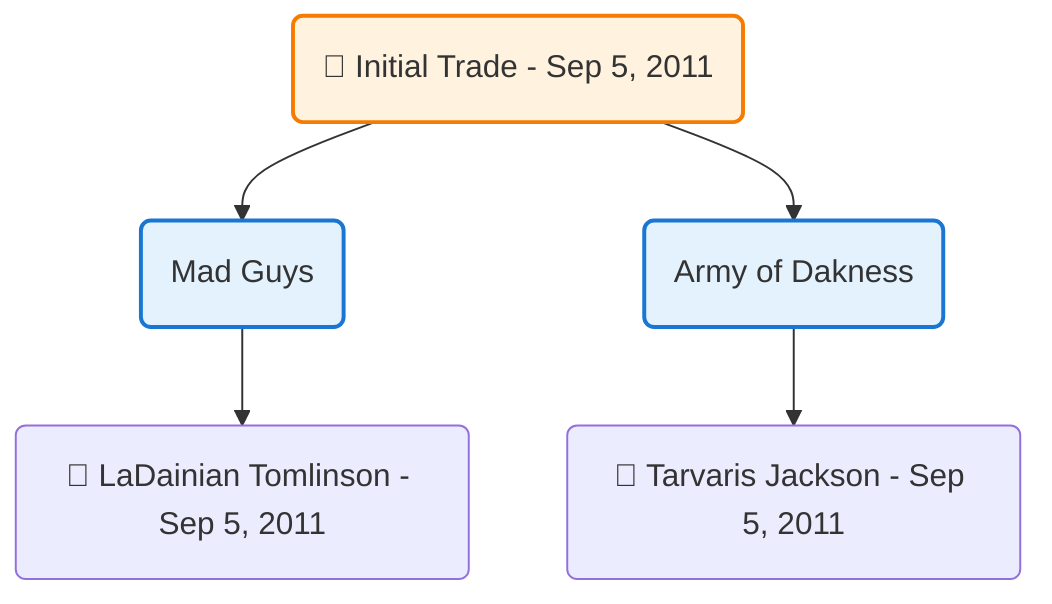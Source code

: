 flowchart TD

    TRADE_MAIN("🔄 Initial Trade - Sep 5, 2011")
    TEAM_1("Mad Guys")
    TEAM_2("Army of Dakness")
    NODE_a1fa1ffe-b6b7-46eb-9e97-613cd6b51694("🔄 LaDainian Tomlinson - Sep 5, 2011")
    NODE_2f857482-2dfd-41cf-ac6e-a7747ccc6a42("🔄 Tarvaris Jackson - Sep 5, 2011")

    TRADE_MAIN --> TEAM_1
    TRADE_MAIN --> TEAM_2
    TEAM_1 --> NODE_a1fa1ffe-b6b7-46eb-9e97-613cd6b51694
    TEAM_2 --> NODE_2f857482-2dfd-41cf-ac6e-a7747ccc6a42

    %% Node styling
    classDef teamNode fill:#e3f2fd,stroke:#1976d2,stroke-width:2px
    classDef tradeNode fill:#fff3e0,stroke:#f57c00,stroke-width:2px
    classDef playerNode fill:#f3e5f5,stroke:#7b1fa2,stroke-width:1px
    classDef nonRootPlayerNode fill:#f5f5f5,stroke:#757575,stroke-width:1px
    classDef endNode fill:#ffebee,stroke:#c62828,stroke-width:2px
    classDef waiverNode fill:#e8f5e8,stroke:#388e3c,stroke-width:2px
    classDef championshipNode fill:#fff9c4,stroke:#f57f17,stroke-width:3px

    class TEAM_1,TEAM_2 teamNode
    class TRADE_MAIN tradeNode